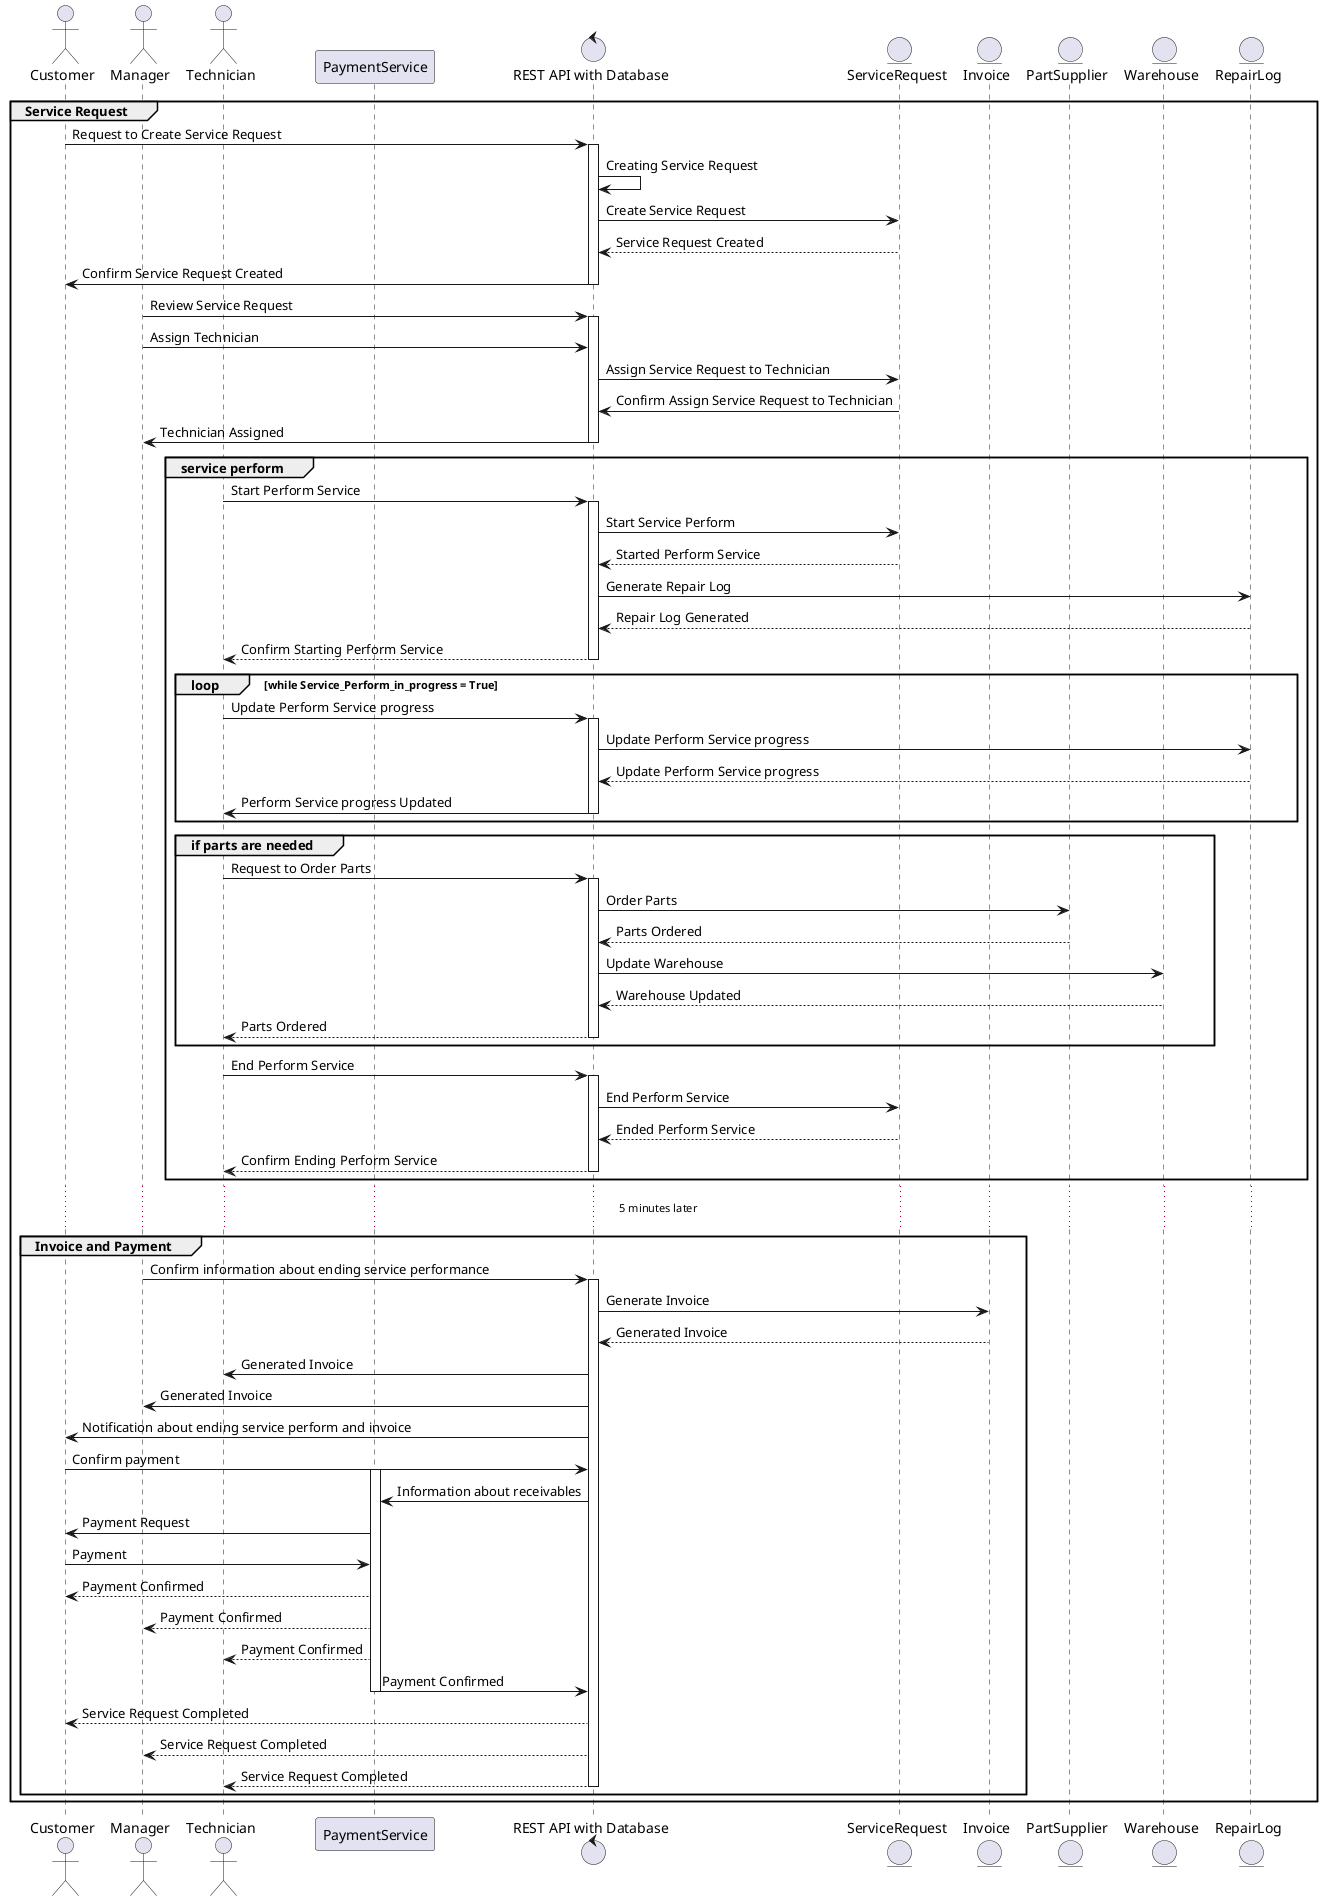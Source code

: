 @startuml

actor "Customer" as Customer
actor "Manager" as Manager
actor "Technician" as Technician
participant "PaymentService" as PaymentService
control "REST API with Database" as API
entity "ServiceRequest" as ServiceRequest
entity "Invoice" as Invoice
entity "PartSupplier" as PartSupplier
entity "Warehouse" as Warehouse
entity "RepairLog" as RepairLog
group Service Request 
Customer -> API: Request to Create Service Request
activate API
API-> API: Creating Service Request
API-> ServiceRequest : Create Service Request
ServiceRequest --> API : Service Request Created 
API -> Customer: Confirm Service Request Created
deactivate API
Manager -> API: Review Service Request 
activate API
API <- Manager: Assign Technician
API -> ServiceRequest : Assign Service Request to Technician
ServiceRequest -> API : Confirm Assign Service Request to Technician
Manager <- API: Technician Assigned
deactivate API
group service perform
Technician -> API: Start Perform Service
activate API
API -> ServiceRequest : Start Service Perform
ServiceRequest --> API : Started Perform Service
API -> RepairLog: Generate Repair Log
RepairLog --> API: Repair Log Generated
API --> Technician : Confirm Starting Perform Service
deactivate API
loop while Service_Perform_in_progress = True
Technician -> API: Update Perform Service progress
activate API
API -> RepairLog: Update Perform Service progress
RepairLog --> API: Update Perform Service progress
API -> Technician : Perform Service progress Updated
deactivate API
end
group if parts are needed 
Technician -> API: Request to Order Parts
activate API
API -> PartSupplier: Order Parts
PartSupplier --> API: Parts Ordered
API -> Warehouse: Update Warehouse
Warehouse --> API: Warehouse Updated
API --> Technician : Parts Ordered
deactivate API
end
Technician -> API: End Perform Service
activate API
API  -> ServiceRequest: End Perform Service
ServiceRequest --> API : Ended Perform Service
API --> Technician : Confirm Ending Perform Service
deactivate API
end
...5 minutes later...
group Invoice and Payment 
Manager -> API : Confirm information about ending service performance
activate API
API -> Invoice: Generate Invoice
Invoice --> API: Generated Invoice
API -> Technician : Generated Invoice 
API -> Manager :  Generated Invoice
API -> Customer : Notification about ending service perform and invoice
Customer -> API : Confirm payment 
activate PaymentService
API -> PaymentService: Information about receivables
PaymentService -> Customer: Payment Request
Customer -> PaymentService: Payment
PaymentService --> Customer: Payment Confirmed
PaymentService --> Manager: Payment Confirmed
PaymentService --> Technician: Payment Confirmed
PaymentService -> API: Payment Confirmed
deactivate PaymentService
API --> Customer: Service Request Completed
API --> Manager : Service Request Completed
API --> Technician: Service Request Completed
deactivate API
end
end

@enduml
